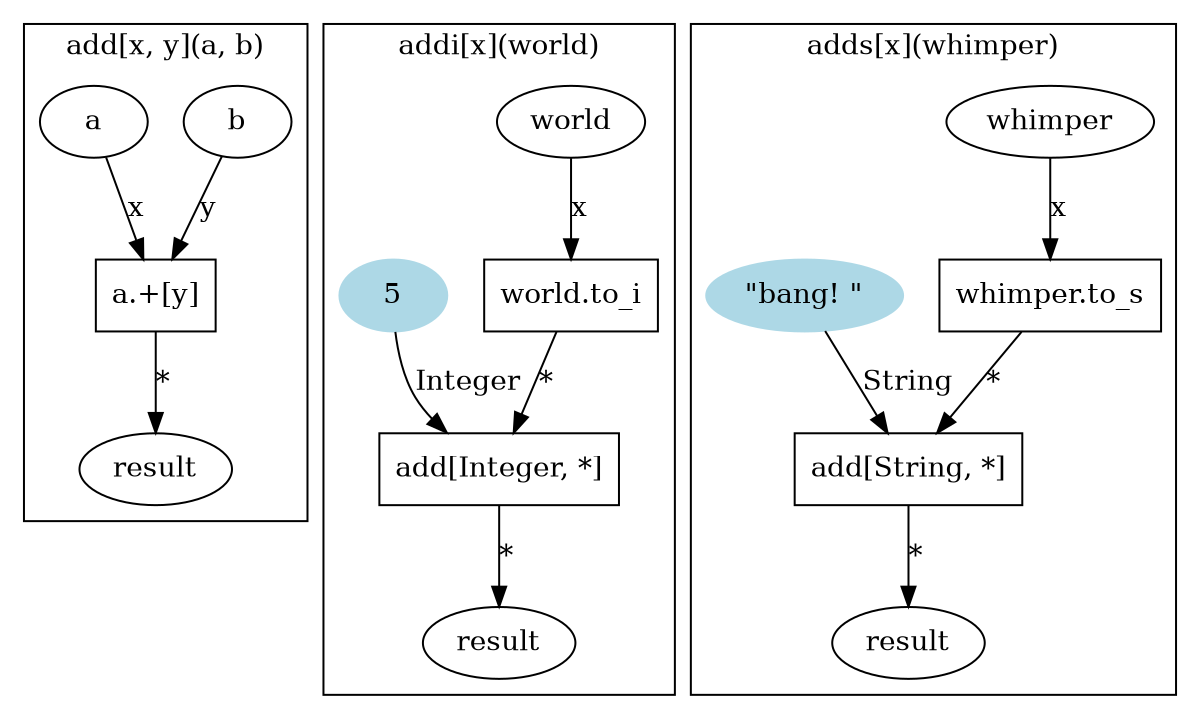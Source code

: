 digraph {
  compound=true;
  size="8,!";

  subgraph cluster_add {
    label="add[x, y](a, b)";

    add_b    [label="b"];
    add_a    [label="a"];
    add_plus [label="a.+[y]", shape=box];
    add_r    [label="result"];

    { rank=same; add_b add_a }
  }

  subgraph cluster_addi {
    label="addi[x](world)";

    addi_world [label="world"];
    addi_to_i  [label="world.to_i", shape=box];
    addi_five  [label="5", color="/svg/lightblue", style=filled];
    addi_add   [label="add[Integer, *]", shape=box];
    addi_r     [label="result"];
  }

  subgraph cluster_adds {
    label="adds[x](whimper)";

    adds_whimper [label="whimper"];
    adds_to_s    [label="whimper.to_s", shape=box];
    adds_str     [label="\"bang! \"", color="/svg/lightblue", style=filled];
    adds_add     [label="add[String, *]", shape=box];
    adds_r       [label="result"];
  }

  add_b -> add_plus [label="y"];
  add_a -> add_plus [label="x"];
  add_plus -> add_r [label="*"];

  addi_world -> addi_to_i [label="x"];
  addi_to_i -> addi_add [label="*"];
  addi_five -> addi_add [label="Integer"];
  addi_add -> addi_r [label="*"];

  adds_whimper -> adds_to_s [label="x"];
  adds_to_s -> adds_add [label="*"];
  adds_str -> adds_add [label="String"];
  adds_add -> adds_r [label="*"];
}
